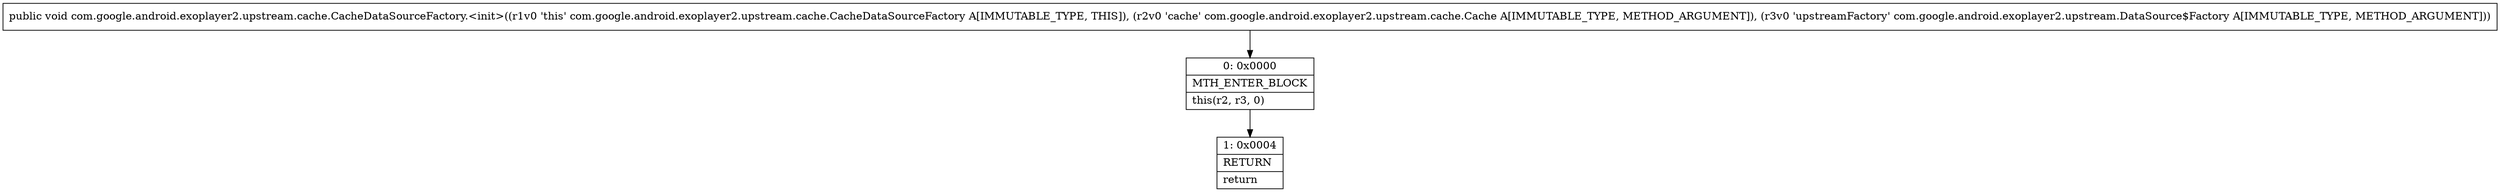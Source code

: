 digraph "CFG forcom.google.android.exoplayer2.upstream.cache.CacheDataSourceFactory.\<init\>(Lcom\/google\/android\/exoplayer2\/upstream\/cache\/Cache;Lcom\/google\/android\/exoplayer2\/upstream\/DataSource$Factory;)V" {
Node_0 [shape=record,label="{0\:\ 0x0000|MTH_ENTER_BLOCK\l|this(r2, r3, 0)\l}"];
Node_1 [shape=record,label="{1\:\ 0x0004|RETURN\l|return\l}"];
MethodNode[shape=record,label="{public void com.google.android.exoplayer2.upstream.cache.CacheDataSourceFactory.\<init\>((r1v0 'this' com.google.android.exoplayer2.upstream.cache.CacheDataSourceFactory A[IMMUTABLE_TYPE, THIS]), (r2v0 'cache' com.google.android.exoplayer2.upstream.cache.Cache A[IMMUTABLE_TYPE, METHOD_ARGUMENT]), (r3v0 'upstreamFactory' com.google.android.exoplayer2.upstream.DataSource$Factory A[IMMUTABLE_TYPE, METHOD_ARGUMENT])) }"];
MethodNode -> Node_0;
Node_0 -> Node_1;
}

